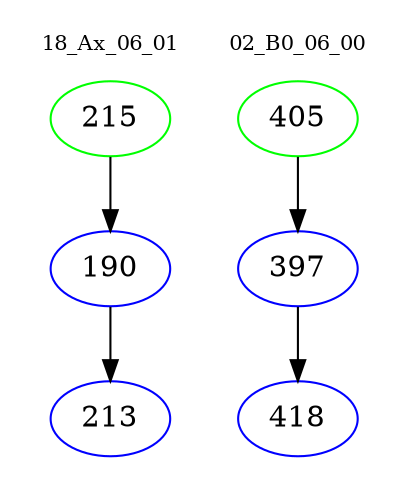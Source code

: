 digraph{
subgraph cluster_0 {
color = white
label = "18_Ax_06_01";
fontsize=10;
T0_215 [label="215", color="green"]
T0_215 -> T0_190 [color="black"]
T0_190 [label="190", color="blue"]
T0_190 -> T0_213 [color="black"]
T0_213 [label="213", color="blue"]
}
subgraph cluster_1 {
color = white
label = "02_B0_06_00";
fontsize=10;
T1_405 [label="405", color="green"]
T1_405 -> T1_397 [color="black"]
T1_397 [label="397", color="blue"]
T1_397 -> T1_418 [color="black"]
T1_418 [label="418", color="blue"]
}
}
